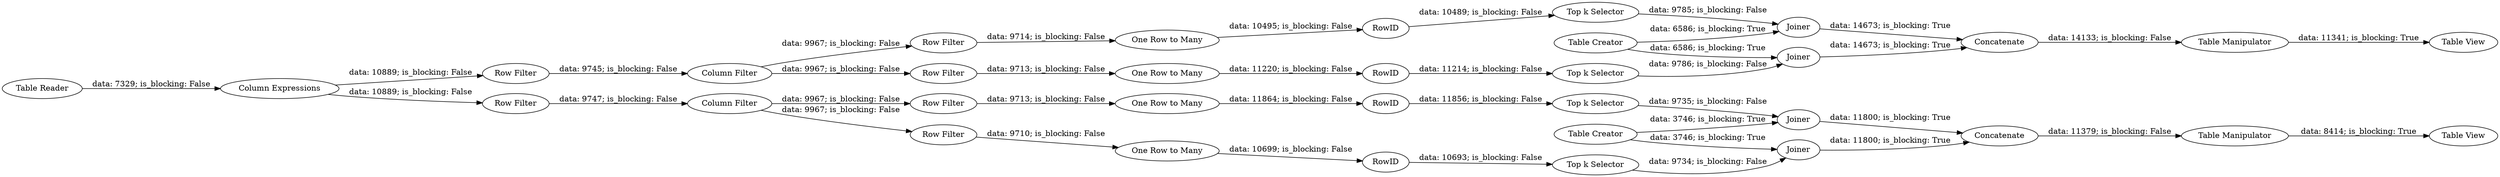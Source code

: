 digraph {
	"-1052740271802184538_17" [label=RowID]
	"-1052740271802184538_11" [label="Row Filter"]
	"-1052740271802184538_12" [label="Row Filter"]
	"-1052740271802184538_24" [label="Top k Selector"]
	"-1052740271802184538_4" [label="Column Expressions"]
	"-1052740271802184538_37" [label="Table Manipulator"]
	"-1052740271802184538_22" [label="One Row to Many"]
	"-1052740271802184538_6" [label="Row Filter"]
	"-1052740271802184538_14" [label=RowID]
	"-1052740271802184538_9" [label="Row Filter"]
	"-1052740271802184538_13" [label="One Row to Many"]
	"-1052740271802184538_20" [label=RowID]
	"-1052740271802184538_36" [label="Table Manipulator"]
	"-1052740271802184538_29" [label=Joiner]
	"-1052740271802184538_1" [label="Table Reader"]
	"-1052740271802184538_33" [label=Concatenate]
	"-1052740271802184538_25" [label="Table Creator"]
	"-1052740271802184538_16" [label="One Row to Many"]
	"-1052740271802184538_15" [label="Top k Selector"]
	"-1052740271802184538_26" [label=Joiner]
	"-1052740271802184538_35" [label="Table View"]
	"-1052740271802184538_18" [label="Top k Selector"]
	"-1052740271802184538_5" [label="Row Filter"]
	"-1052740271802184538_27" [label=Joiner]
	"-1052740271802184538_32" [label=Concatenate]
	"-1052740271802184538_34" [label="Table View"]
	"-1052740271802184538_19" [label="One Row to Many"]
	"-1052740271802184538_8" [label="Column Filter"]
	"-1052740271802184538_30" [label=Joiner]
	"-1052740271802184538_28" [label="Table Creator"]
	"-1052740271802184538_10" [label="Row Filter"]
	"-1052740271802184538_23" [label=RowID]
	"-1052740271802184538_7" [label="Column Filter"]
	"-1052740271802184538_21" [label="Top k Selector"]
	"-1052740271802184538_8" -> "-1052740271802184538_12" [label="data: 9967; is_blocking: False"]
	"-1052740271802184538_11" -> "-1052740271802184538_19" [label="data: 9710; is_blocking: False"]
	"-1052740271802184538_15" -> "-1052740271802184538_26" [label="data: 9785; is_blocking: False"]
	"-1052740271802184538_7" -> "-1052740271802184538_10" [label="data: 9967; is_blocking: False"]
	"-1052740271802184538_24" -> "-1052740271802184538_30" [label="data: 9735; is_blocking: False"]
	"-1052740271802184538_4" -> "-1052740271802184538_6" [label="data: 10889; is_blocking: False"]
	"-1052740271802184538_10" -> "-1052740271802184538_16" [label="data: 9713; is_blocking: False"]
	"-1052740271802184538_17" -> "-1052740271802184538_18" [label="data: 11214; is_blocking: False"]
	"-1052740271802184538_5" -> "-1052740271802184538_7" [label="data: 9745; is_blocking: False"]
	"-1052740271802184538_20" -> "-1052740271802184538_21" [label="data: 10693; is_blocking: False"]
	"-1052740271802184538_14" -> "-1052740271802184538_15" [label="data: 10489; is_blocking: False"]
	"-1052740271802184538_26" -> "-1052740271802184538_32" [label="data: 14673; is_blocking: True"]
	"-1052740271802184538_16" -> "-1052740271802184538_17" [label="data: 11220; is_blocking: False"]
	"-1052740271802184538_18" -> "-1052740271802184538_27" [label="data: 9786; is_blocking: False"]
	"-1052740271802184538_32" -> "-1052740271802184538_36" [label="data: 14133; is_blocking: False"]
	"-1052740271802184538_4" -> "-1052740271802184538_5" [label="data: 10889; is_blocking: False"]
	"-1052740271802184538_9" -> "-1052740271802184538_13" [label="data: 9714; is_blocking: False"]
	"-1052740271802184538_29" -> "-1052740271802184538_33" [label="data: 11800; is_blocking: True"]
	"-1052740271802184538_30" -> "-1052740271802184538_33" [label="data: 11800; is_blocking: True"]
	"-1052740271802184538_28" -> "-1052740271802184538_29" [label="data: 3746; is_blocking: True"]
	"-1052740271802184538_23" -> "-1052740271802184538_24" [label="data: 11856; is_blocking: False"]
	"-1052740271802184538_37" -> "-1052740271802184538_35" [label="data: 8414; is_blocking: True"]
	"-1052740271802184538_6" -> "-1052740271802184538_8" [label="data: 9747; is_blocking: False"]
	"-1052740271802184538_8" -> "-1052740271802184538_11" [label="data: 9967; is_blocking: False"]
	"-1052740271802184538_36" -> "-1052740271802184538_34" [label="data: 11341; is_blocking: True"]
	"-1052740271802184538_19" -> "-1052740271802184538_20" [label="data: 10699; is_blocking: False"]
	"-1052740271802184538_27" -> "-1052740271802184538_32" [label="data: 14673; is_blocking: True"]
	"-1052740271802184538_7" -> "-1052740271802184538_9" [label="data: 9967; is_blocking: False"]
	"-1052740271802184538_21" -> "-1052740271802184538_29" [label="data: 9734; is_blocking: False"]
	"-1052740271802184538_22" -> "-1052740271802184538_23" [label="data: 11864; is_blocking: False"]
	"-1052740271802184538_12" -> "-1052740271802184538_22" [label="data: 9713; is_blocking: False"]
	"-1052740271802184538_33" -> "-1052740271802184538_37" [label="data: 11379; is_blocking: False"]
	"-1052740271802184538_25" -> "-1052740271802184538_26" [label="data: 6586; is_blocking: True"]
	"-1052740271802184538_25" -> "-1052740271802184538_27" [label="data: 6586; is_blocking: True"]
	"-1052740271802184538_1" -> "-1052740271802184538_4" [label="data: 7329; is_blocking: False"]
	"-1052740271802184538_28" -> "-1052740271802184538_30" [label="data: 3746; is_blocking: True"]
	"-1052740271802184538_13" -> "-1052740271802184538_14" [label="data: 10495; is_blocking: False"]
	rankdir=LR
}
